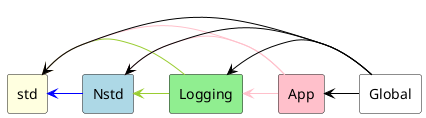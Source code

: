@startuml

rectangle std #lightyellow
rectangle Nstd #lightblue
rectangle Logging #lightgreen
rectangle App #pink
rectangle Global #white

std <-right- Nstd #blue
std <-right- Logging #yellowgreen
std <-right- App #pink
std <-right- Global #black

Nstd <-right- Logging #yellowgreen
Nstd <-right- App #pink
Nstd <-right- Global #black

Logging <-right- App #pink
Logging <-right- Global #black

App <-right- Global #black

@enduml


